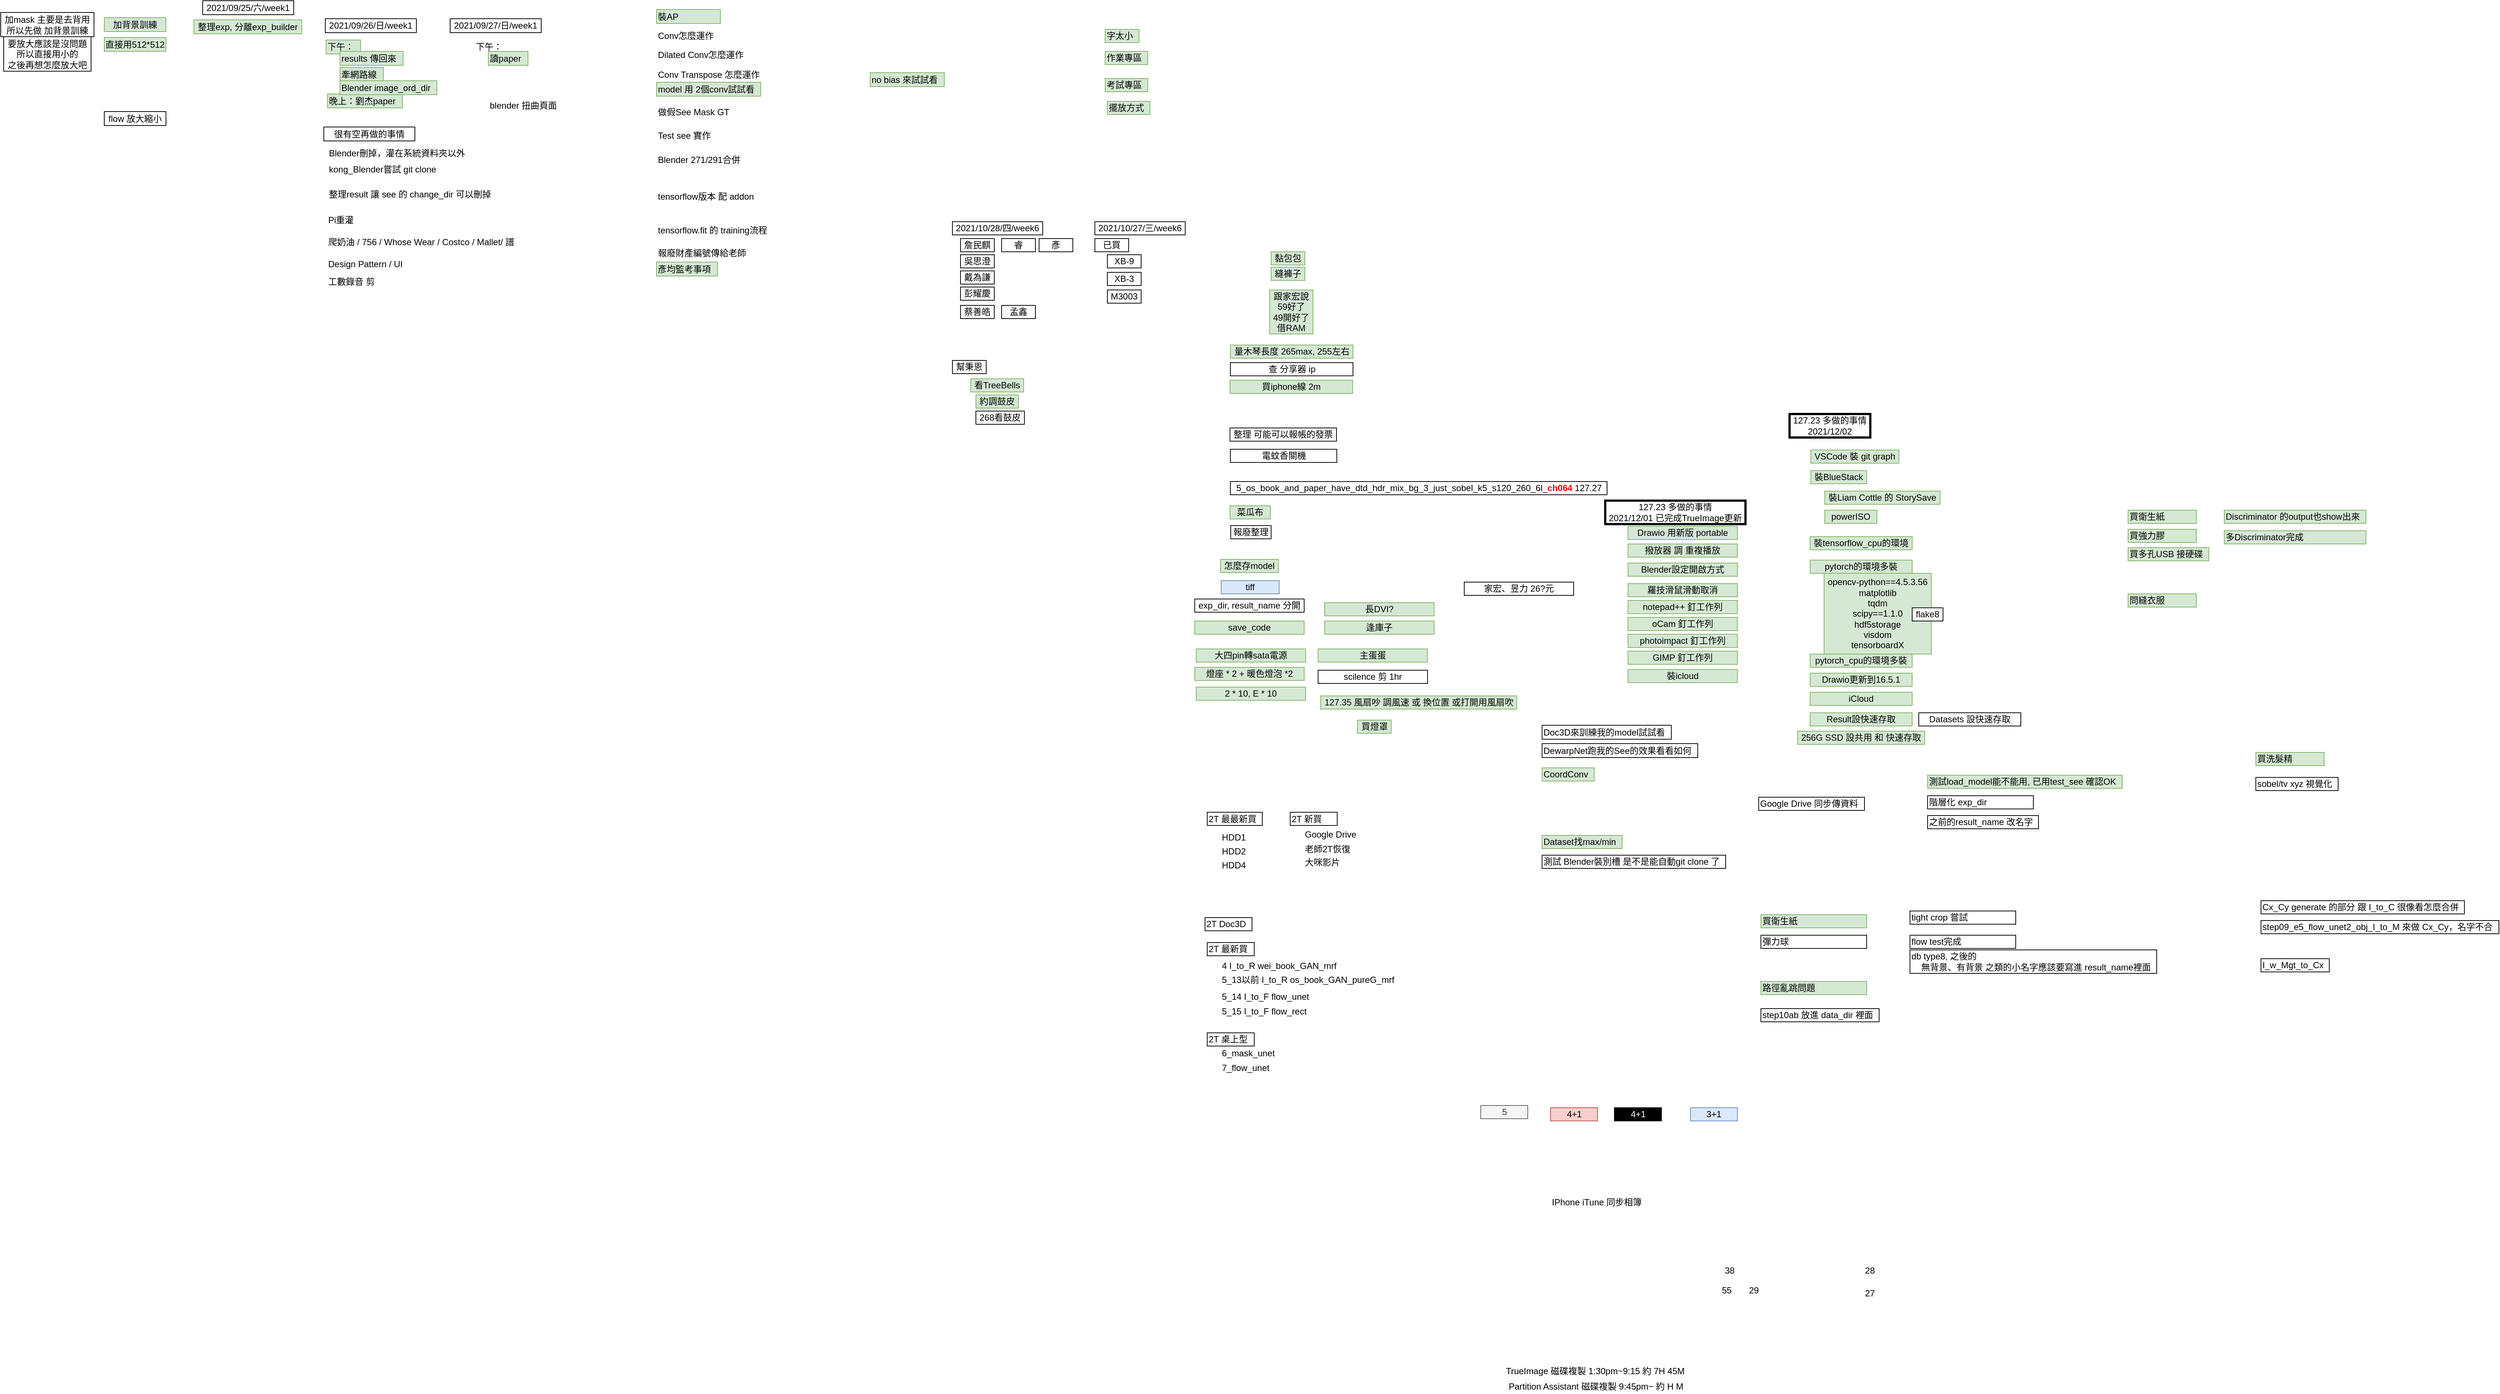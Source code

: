 <mxfile version="16.5.1" type="device"><diagram id="uDpxxkspIteosalT3DO5" name="第1頁"><mxGraphModel dx="981" dy="597" grid="0" gridSize="1" guides="1" tooltips="1" connect="1" arrows="1" fold="1" page="0" pageScale="1" pageWidth="827" pageHeight="1169" math="0" shadow="0"><root><mxCell id="0"/><mxCell id="1" parent="0"/><mxCell id="Za3MNvNCFRPRlyvjwcOU-1" value="flow 放大縮小" style="rounded=0;whiteSpace=wrap;html=1;" parent="1" vertex="1"><mxGeometry x="340" y="390" width="84" height="19" as="geometry"/></mxCell><mxCell id="Za3MNvNCFRPRlyvjwcOU-2" value="加背景訓練" style="rounded=0;whiteSpace=wrap;html=1;fillColor=#d5e8d4;strokeColor=#82b366;" parent="1" vertex="1"><mxGeometry x="340" y="262" width="84" height="19" as="geometry"/></mxCell><mxCell id="Za3MNvNCFRPRlyvjwcOU-3" value="直接用512*512" style="rounded=0;whiteSpace=wrap;html=1;fillColor=#d5e8d4;strokeColor=#82b366;" parent="1" vertex="1"><mxGeometry x="340" y="289" width="84" height="19" as="geometry"/></mxCell><mxCell id="Za3MNvNCFRPRlyvjwcOU-4" value="加mask 主要是去背用&lt;br&gt;所以先做 加背景訓練" style="rounded=0;whiteSpace=wrap;html=1;" parent="1" vertex="1"><mxGeometry x="199" y="255" width="127" height="33" as="geometry"/></mxCell><mxCell id="Za3MNvNCFRPRlyvjwcOU-5" value="要放大應該是沒問題&lt;br&gt;所以直接用小的&lt;br&gt;之後再想怎麼放大吧" style="rounded=0;whiteSpace=wrap;html=1;" parent="1" vertex="1"><mxGeometry x="203" y="288" width="119" height="47" as="geometry"/></mxCell><mxCell id="7-UM8-9DbwGqeUvCle2g-1" value="整理exp, 分離exp_builder" style="rounded=0;whiteSpace=wrap;html=1;fillColor=#d5e8d4;strokeColor=#82b366;" parent="1" vertex="1"><mxGeometry x="462" y="265" width="147" height="19" as="geometry"/></mxCell><mxCell id="YjZ_832kcg7ZtgB7gZkG-1" value="下午：" style="rounded=0;whiteSpace=wrap;html=1;align=left;strokeColor=#82b366;fillColor=#d5e8d4;" parent="1" vertex="1"><mxGeometry x="642" y="292.5" width="47" height="19" as="geometry"/></mxCell><mxCell id="YjZ_832kcg7ZtgB7gZkG-6" value="晚上：劉杰paper" style="rounded=0;whiteSpace=wrap;html=1;align=left;strokeColor=#82b366;fillColor=#d5e8d4;" parent="1" vertex="1"><mxGeometry x="644" y="366" width="102" height="19" as="geometry"/></mxCell><mxCell id="YjZ_832kcg7ZtgB7gZkG-8" value="2021/09/26/日/week1" style="rounded=0;whiteSpace=wrap;html=1;" parent="1" vertex="1"><mxGeometry x="641" y="263.5" width="124" height="19" as="geometry"/></mxCell><mxCell id="YjZ_832kcg7ZtgB7gZkG-10" value="2021/09/25/六/week1" style="rounded=0;whiteSpace=wrap;html=1;" parent="1" vertex="1"><mxGeometry x="474" y="239" width="124" height="19" as="geometry"/></mxCell><mxCell id="YjZ_832kcg7ZtgB7gZkG-12" value="results 傳回來" style="rounded=0;whiteSpace=wrap;html=1;align=left;strokeColor=#82b366;fillColor=#d5e8d4;" parent="1" vertex="1"><mxGeometry x="661" y="308" width="86" height="19" as="geometry"/></mxCell><mxCell id="YjZ_832kcg7ZtgB7gZkG-13" value="牽網路線" style="rounded=0;whiteSpace=wrap;html=1;align=left;strokeColor=#82b366;fillColor=#d5e8d4;" parent="1" vertex="1"><mxGeometry x="661" y="330" width="59" height="19" as="geometry"/></mxCell><mxCell id="YjZ_832kcg7ZtgB7gZkG-15" value="Blender image_ord_dir&lt;br&gt;" style="rounded=0;whiteSpace=wrap;html=1;align=left;strokeColor=#82b366;fillColor=#d5e8d4;" parent="1" vertex="1"><mxGeometry x="661" y="348" width="132" height="19" as="geometry"/></mxCell><mxCell id="8y5G4Q48BDgz61esXcCY-1" value="很有空再做的事情" style="rounded=0;whiteSpace=wrap;html=1;" parent="1" vertex="1"><mxGeometry x="639" y="411" width="124" height="19" as="geometry"/></mxCell><mxCell id="8y5G4Q48BDgz61esXcCY-2" value="Blender刪掉，灌在系統資料夾以外" style="rounded=0;whiteSpace=wrap;html=1;align=left;strokeColor=none;fillColor=none;" parent="1" vertex="1"><mxGeometry x="644" y="437" width="196" height="19" as="geometry"/></mxCell><mxCell id="8y5G4Q48BDgz61esXcCY-3" value="kong_Blender嘗試 git clone" style="rounded=0;whiteSpace=wrap;html=1;align=left;strokeColor=none;fillColor=none;" parent="1" vertex="1"><mxGeometry x="644" y="459" width="196" height="19" as="geometry"/></mxCell><mxCell id="8y5G4Q48BDgz61esXcCY-5" value="下午：" style="rounded=0;whiteSpace=wrap;html=1;align=left;strokeColor=none;fillColor=none;" parent="1" vertex="1"><mxGeometry x="844" y="292.5" width="47" height="19" as="geometry"/></mxCell><mxCell id="8y5G4Q48BDgz61esXcCY-7" value="2021/09/27/日/week1" style="rounded=0;whiteSpace=wrap;html=1;" parent="1" vertex="1"><mxGeometry x="811" y="263.5" width="124" height="19" as="geometry"/></mxCell><mxCell id="8y5G4Q48BDgz61esXcCY-8" value="讀paper" style="rounded=0;whiteSpace=wrap;html=1;align=left;strokeColor=#82b366;fillColor=#d5e8d4;" parent="1" vertex="1"><mxGeometry x="863" y="308" width="54" height="19" as="geometry"/></mxCell><mxCell id="hG3QWL95dXc5_kRR5VCE-1" value="整理result 讓 see 的 change_dir 可以刪掉" style="rounded=0;whiteSpace=wrap;html=1;align=left;strokeColor=none;fillColor=none;" parent="1" vertex="1"><mxGeometry x="644" y="493" width="232" height="19" as="geometry"/></mxCell><mxCell id="hG3QWL95dXc5_kRR5VCE-2" value="blender 扭曲頁面" style="rounded=0;whiteSpace=wrap;html=1;align=left;strokeColor=none;fillColor=none;" parent="1" vertex="1"><mxGeometry x="863" y="372" width="102" height="19" as="geometry"/></mxCell><mxCell id="-szhbY_fVIkYuJmN7N0B-1" value="model 用 2個conv試試看" style="rounded=0;whiteSpace=wrap;html=1;align=left;strokeColor=#82b366;fillColor=#d5e8d4;" parent="1" vertex="1"><mxGeometry x="1092" y="350" width="142" height="19" as="geometry"/></mxCell><mxCell id="-szhbY_fVIkYuJmN7N0B-2" value="Pi重灌" style="rounded=0;whiteSpace=wrap;html=1;align=left;strokeColor=none;fillColor=none;" parent="1" vertex="1"><mxGeometry x="643" y="528" width="46" height="19" as="geometry"/></mxCell><mxCell id="-szhbY_fVIkYuJmN7N0B-3" value="爬奶油 / 756 / Whose Wear / Costco / Mallet/ 譜" style="rounded=0;whiteSpace=wrap;html=1;align=left;strokeColor=none;fillColor=none;" parent="1" vertex="1"><mxGeometry x="643" y="558" width="264" height="19" as="geometry"/></mxCell><mxCell id="-szhbY_fVIkYuJmN7N0B-4" value="Design Pattern / UI&amp;nbsp;" style="rounded=0;whiteSpace=wrap;html=1;align=left;strokeColor=none;fillColor=none;" parent="1" vertex="1"><mxGeometry x="643" y="588" width="264" height="19" as="geometry"/></mxCell><mxCell id="-szhbY_fVIkYuJmN7N0B-5" value="工數錄音 剪" style="rounded=0;whiteSpace=wrap;html=1;align=left;strokeColor=none;fillColor=none;" parent="1" vertex="1"><mxGeometry x="643" y="612" width="264" height="19" as="geometry"/></mxCell><mxCell id="-szhbY_fVIkYuJmN7N0B-6" value="Conv怎麼運作" style="rounded=0;whiteSpace=wrap;html=1;align=left;strokeColor=none;fillColor=none;" parent="1" vertex="1"><mxGeometry x="1092" y="277" width="87" height="19" as="geometry"/></mxCell><mxCell id="-szhbY_fVIkYuJmN7N0B-7" value="Dilated Conv怎麼運作" style="rounded=0;whiteSpace=wrap;html=1;align=left;strokeColor=none;fillColor=none;" parent="1" vertex="1"><mxGeometry x="1092" y="303" width="128" height="19" as="geometry"/></mxCell><mxCell id="-szhbY_fVIkYuJmN7N0B-9" value="Conv Transpose 怎麼運作" style="rounded=0;whiteSpace=wrap;html=1;align=left;strokeColor=none;fillColor=none;" parent="1" vertex="1"><mxGeometry x="1092" y="330" width="150" height="19" as="geometry"/></mxCell><mxCell id="-szhbY_fVIkYuJmN7N0B-11" value="做假See Mask GT" style="rounded=0;whiteSpace=wrap;html=1;align=left;strokeColor=none;fillColor=none;" parent="1" vertex="1"><mxGeometry x="1092" y="381" width="108" height="19" as="geometry"/></mxCell><mxCell id="-szhbY_fVIkYuJmN7N0B-12" value="Test see 實作" style="rounded=0;whiteSpace=wrap;html=1;align=left;strokeColor=none;fillColor=none;" parent="1" vertex="1"><mxGeometry x="1092" y="413" width="83" height="19" as="geometry"/></mxCell><mxCell id="-szhbY_fVIkYuJmN7N0B-13" value="Blender 271/291合併" style="rounded=0;whiteSpace=wrap;html=1;align=left;strokeColor=none;fillColor=none;" parent="1" vertex="1"><mxGeometry x="1092" y="446" width="123" height="19" as="geometry"/></mxCell><mxCell id="-szhbY_fVIkYuJmN7N0B-14" value="tensorflow版本 配 addon" style="rounded=0;whiteSpace=wrap;html=1;align=left;strokeColor=none;fillColor=none;" parent="1" vertex="1"><mxGeometry x="1092" y="496" width="142" height="19" as="geometry"/></mxCell><mxCell id="-szhbY_fVIkYuJmN7N0B-16" value="tensorflow.fit 的 training流程" style="rounded=0;whiteSpace=wrap;html=1;align=left;strokeColor=none;fillColor=none;" parent="1" vertex="1"><mxGeometry x="1092" y="542" width="160" height="19" as="geometry"/></mxCell><mxCell id="-szhbY_fVIkYuJmN7N0B-18" value="報廢財產編號傳給老師" style="rounded=0;whiteSpace=wrap;html=1;align=left;strokeColor=none;fillColor=none;" parent="1" vertex="1"><mxGeometry x="1092" y="573" width="131" height="19" as="geometry"/></mxCell><mxCell id="-szhbY_fVIkYuJmN7N0B-19" value="彥均監考事項" style="rounded=0;whiteSpace=wrap;html=1;align=left;strokeColor=#82b366;fillColor=#d5e8d4;strokeWidth=1;" parent="1" vertex="1"><mxGeometry x="1092" y="595" width="83" height="19" as="geometry"/></mxCell><mxCell id="-szhbY_fVIkYuJmN7N0B-21" value="DewarpNet跑我的See的效果看看如何" style="rounded=0;whiteSpace=wrap;html=1;align=left;" parent="1" vertex="1"><mxGeometry x="2298" y="1251" width="212" height="19" as="geometry"/></mxCell><mxCell id="-szhbY_fVIkYuJmN7N0B-22" value="Doc3D來訓練我的model試試看" style="rounded=0;whiteSpace=wrap;html=1;align=left;" parent="1" vertex="1"><mxGeometry x="2298" y="1226" width="176" height="19" as="geometry"/></mxCell><mxCell id="-szhbY_fVIkYuJmN7N0B-23" value="no bias 來試試看" style="rounded=0;whiteSpace=wrap;html=1;align=left;strokeColor=#82b366;fillColor=#d5e8d4;" parent="1" vertex="1"><mxGeometry x="1383" y="337" width="101" height="19" as="geometry"/></mxCell><mxCell id="-szhbY_fVIkYuJmN7N0B-24" value="裝AP" style="rounded=0;whiteSpace=wrap;html=1;align=left;strokeColor=#82b366;fillColor=#d5e8d4;" parent="1" vertex="1"><mxGeometry x="1092" y="251" width="87" height="19" as="geometry"/></mxCell><mxCell id="-szhbY_fVIkYuJmN7N0B-25" value="字太小" style="rounded=0;whiteSpace=wrap;html=1;align=left;strokeColor=#82b366;fillColor=#d5e8d4;" parent="1" vertex="1"><mxGeometry x="1703" y="278" width="46" height="18" as="geometry"/></mxCell><mxCell id="-szhbY_fVIkYuJmN7N0B-26" value="作業專區&lt;br&gt;" style="rounded=0;whiteSpace=wrap;html=1;align=left;strokeColor=#82b366;fillColor=#d5e8d4;" parent="1" vertex="1"><mxGeometry x="1703" y="308" width="58" height="18" as="geometry"/></mxCell><mxCell id="-szhbY_fVIkYuJmN7N0B-27" value="考試專區" style="rounded=0;whiteSpace=wrap;html=1;align=left;strokeColor=#82b366;fillColor=#d5e8d4;" parent="1" vertex="1"><mxGeometry x="1703" y="345" width="58" height="18" as="geometry"/></mxCell><mxCell id="-szhbY_fVIkYuJmN7N0B-28" value="擺放方式" style="rounded=0;whiteSpace=wrap;html=1;align=left;strokeColor=#82b366;fillColor=#d5e8d4;" parent="1" vertex="1"><mxGeometry x="1706" y="376" width="58" height="18" as="geometry"/></mxCell><mxCell id="I0VZ1-hL09WGgIWcwjWX-1" value="吳思澄" style="rounded=0;whiteSpace=wrap;html=1;" parent="1" vertex="1"><mxGeometry x="1506" y="585" width="46" height="18" as="geometry"/></mxCell><mxCell id="I0VZ1-hL09WGgIWcwjWX-2" value="詹民麒" style="rounded=0;whiteSpace=wrap;html=1;" parent="1" vertex="1"><mxGeometry x="1506" y="563" width="46" height="18" as="geometry"/></mxCell><mxCell id="I0VZ1-hL09WGgIWcwjWX-3" value="戴為謙" style="rounded=0;whiteSpace=wrap;html=1;" parent="1" vertex="1"><mxGeometry x="1506" y="607" width="46" height="18" as="geometry"/></mxCell><mxCell id="I0VZ1-hL09WGgIWcwjWX-4" value="彭耀慶" style="rounded=0;whiteSpace=wrap;html=1;" parent="1" vertex="1"><mxGeometry x="1506" y="629" width="46" height="18" as="geometry"/></mxCell><mxCell id="I0VZ1-hL09WGgIWcwjWX-5" value="2021/10/28/四/week6" style="rounded=0;whiteSpace=wrap;html=1;" parent="1" vertex="1"><mxGeometry x="1495" y="540" width="123" height="18" as="geometry"/></mxCell><mxCell id="I0VZ1-hL09WGgIWcwjWX-6" value="2021/10/27/三/week6" style="rounded=0;whiteSpace=wrap;html=1;" parent="1" vertex="1"><mxGeometry x="1689" y="540" width="123" height="18" as="geometry"/></mxCell><mxCell id="I0VZ1-hL09WGgIWcwjWX-7" value="XB-9" style="rounded=0;whiteSpace=wrap;html=1;" parent="1" vertex="1"><mxGeometry x="1706" y="585" width="46" height="18" as="geometry"/></mxCell><mxCell id="I0VZ1-hL09WGgIWcwjWX-8" value="XB-3" style="rounded=0;whiteSpace=wrap;html=1;" parent="1" vertex="1"><mxGeometry x="1706" y="609" width="46" height="18" as="geometry"/></mxCell><mxCell id="I0VZ1-hL09WGgIWcwjWX-9" value="M3003" style="rounded=0;whiteSpace=wrap;html=1;" parent="1" vertex="1"><mxGeometry x="1706" y="633" width="46" height="18" as="geometry"/></mxCell><mxCell id="I0VZ1-hL09WGgIWcwjWX-10" value="已買" style="rounded=0;whiteSpace=wrap;html=1;" parent="1" vertex="1"><mxGeometry x="1689" y="563" width="46" height="18" as="geometry"/></mxCell><mxCell id="I0VZ1-hL09WGgIWcwjWX-11" value="看TreeBells" style="rounded=0;whiteSpace=wrap;html=1;fillColor=#d5e8d4;strokeColor=#82b366;" parent="1" vertex="1"><mxGeometry x="1520" y="754" width="72" height="18" as="geometry"/></mxCell><mxCell id="I0VZ1-hL09WGgIWcwjWX-12" value="約調鼓皮" style="rounded=0;whiteSpace=wrap;html=1;fillColor=#d5e8d4;strokeColor=#82b366;" parent="1" vertex="1"><mxGeometry x="1527" y="776" width="58" height="18" as="geometry"/></mxCell><mxCell id="I0VZ1-hL09WGgIWcwjWX-13" value="幫秉恩" style="rounded=0;whiteSpace=wrap;html=1;" parent="1" vertex="1"><mxGeometry x="1495" y="729" width="46" height="18" as="geometry"/></mxCell><mxCell id="fPGKfaNQE9V1lWTOlZ2O-1" value="黏包包" style="rounded=0;whiteSpace=wrap;html=1;fillColor=#d5e8d4;strokeColor=#82b366;" parent="1" vertex="1"><mxGeometry x="1929" y="581" width="46" height="18" as="geometry"/></mxCell><mxCell id="fPGKfaNQE9V1lWTOlZ2O-2" value="縫褲子" style="rounded=0;whiteSpace=wrap;html=1;fillColor=#d5e8d4;strokeColor=#82b366;" parent="1" vertex="1"><mxGeometry x="1929" y="602" width="46" height="18" as="geometry"/></mxCell><mxCell id="fPGKfaNQE9V1lWTOlZ2O-3" value="跟家宏說&lt;br&gt;59好了&lt;br&gt;49開好了&lt;br&gt;借RAM" style="rounded=0;whiteSpace=wrap;html=1;fillColor=#d5e8d4;strokeColor=#82b366;" parent="1" vertex="1"><mxGeometry x="1927" y="633" width="59" height="60" as="geometry"/></mxCell><mxCell id="fPGKfaNQE9V1lWTOlZ2O-4" value="量木琴長度 265max, 255左右" style="rounded=0;whiteSpace=wrap;html=1;fillColor=#d5e8d4;strokeColor=#82b366;" parent="1" vertex="1"><mxGeometry x="1873.5" y="708" width="167" height="18" as="geometry"/></mxCell><mxCell id="fPGKfaNQE9V1lWTOlZ2O-5" value="查 分享器 ip" style="rounded=0;whiteSpace=wrap;html=1;" parent="1" vertex="1"><mxGeometry x="1873.5" y="732" width="167" height="18" as="geometry"/></mxCell><mxCell id="fPGKfaNQE9V1lWTOlZ2O-6" value="買iphone線 2m" style="rounded=0;whiteSpace=wrap;html=1;fillColor=#d5e8d4;strokeColor=#82b366;" parent="1" vertex="1"><mxGeometry x="1873" y="756" width="167" height="18" as="geometry"/></mxCell><mxCell id="QEmrz3CY0vpgoNMgtdOE-1" value="5_os_book_and_paper_have_dtd_hdr_mix_bg_3_just_sobel_k5_s120_260_6l_&lt;b&gt;&lt;font color=&quot;#ff0000&quot;&gt;ch064&lt;/font&gt;&lt;/b&gt; 127.27" style="rounded=0;whiteSpace=wrap;html=1;" parent="1" vertex="1"><mxGeometry x="1873.5" y="894" width="513" height="18" as="geometry"/></mxCell><mxCell id="QEmrz3CY0vpgoNMgtdOE-2" value="整理 可能可以報帳的發票" style="rounded=0;whiteSpace=wrap;html=1;" parent="1" vertex="1"><mxGeometry x="1873" y="821" width="145" height="18" as="geometry"/></mxCell><mxCell id="QEmrz3CY0vpgoNMgtdOE-3" value="電蚊香關機" style="rounded=0;whiteSpace=wrap;html=1;" parent="1" vertex="1"><mxGeometry x="1873.5" y="850" width="145" height="18" as="geometry"/></mxCell><mxCell id="Bo6K6HLFb34cklaW_hLP-1" value="蔡善皓" style="rounded=0;whiteSpace=wrap;html=1;" parent="1" vertex="1"><mxGeometry x="1506" y="654" width="46" height="18" as="geometry"/></mxCell><mxCell id="_4C3WFZaETXj_j84obfW-1" value="睿" style="rounded=0;whiteSpace=wrap;html=1;" parent="1" vertex="1"><mxGeometry x="1562" y="563" width="46" height="18" as="geometry"/></mxCell><mxCell id="_4C3WFZaETXj_j84obfW-2" value="孟鑫" style="rounded=0;whiteSpace=wrap;html=1;" parent="1" vertex="1"><mxGeometry x="1562" y="654" width="46" height="18" as="geometry"/></mxCell><mxCell id="XqHQxLnustpTSt6_s6o5-1" value="彥" style="rounded=0;whiteSpace=wrap;html=1;" parent="1" vertex="1"><mxGeometry x="1613" y="563" width="46" height="18" as="geometry"/></mxCell><mxCell id="dCTGMyUfsefNcdr5QJaF-1" value="菜瓜布" style="rounded=0;whiteSpace=wrap;html=1;fillColor=#d5e8d4;strokeColor=#82b366;" parent="1" vertex="1"><mxGeometry x="1873" y="927" width="55" height="18" as="geometry"/></mxCell><mxCell id="dCTGMyUfsefNcdr5QJaF-2" value="報廢整理" style="rounded=0;whiteSpace=wrap;html=1;" parent="1" vertex="1"><mxGeometry x="1874" y="954" width="55" height="18" as="geometry"/></mxCell><mxCell id="vY2FCdi__bd9QW5V62NL-1" value="怎麼存model" style="rounded=0;whiteSpace=wrap;html=1;fillColor=#d5e8d4;strokeColor=#82b366;" parent="1" vertex="1"><mxGeometry x="1860" y="1000" width="79" height="18" as="geometry"/></mxCell><mxCell id="dOgCvy92DnJN87wMGasZ-1" value="tiff" style="rounded=0;whiteSpace=wrap;html=1;fillColor=#dae8fc;strokeColor=#6c8ebf;" parent="1" vertex="1"><mxGeometry x="1861" y="1029" width="79" height="18" as="geometry"/></mxCell><mxCell id="dOgCvy92DnJN87wMGasZ-3" value="exp_dir, result_name 分開" style="rounded=0;whiteSpace=wrap;html=1;" parent="1" vertex="1"><mxGeometry x="1825" y="1054" width="149" height="18" as="geometry"/></mxCell><mxCell id="iKpveveqbpTPSAL2ZMRT-1" value="save_code" style="rounded=0;whiteSpace=wrap;html=1;fillColor=#d5e8d4;strokeColor=#82b366;" parent="1" vertex="1"><mxGeometry x="1825" y="1084" width="149" height="18" as="geometry"/></mxCell><mxCell id="LdQAi6jqKxuk1QBLoYY1-1" value="逢庫子" style="rounded=0;whiteSpace=wrap;html=1;fillColor=#d5e8d4;strokeColor=#82b366;" parent="1" vertex="1"><mxGeometry x="2002" y="1084" width="149" height="18" as="geometry"/></mxCell><mxCell id="xPXvLTB6MifNpNU-22o_-1" value="長DVI?" style="rounded=0;whiteSpace=wrap;html=1;fillColor=#d5e8d4;strokeColor=#82b366;" parent="1" vertex="1"><mxGeometry x="2002" y="1059" width="149" height="18" as="geometry"/></mxCell><mxCell id="TrfbtWyXk30ZJxiYt_8p-2" value="大四pin轉sata電源" style="rounded=0;whiteSpace=wrap;html=1;fillColor=#d5e8d4;strokeColor=#82b366;" parent="1" vertex="1"><mxGeometry x="1827" y="1122" width="149" height="18" as="geometry"/></mxCell><mxCell id="q8HTu3Boev2juC1MxxVq-1" value="燈座 * 2 + 暖色燈泡 *2" style="rounded=0;whiteSpace=wrap;html=1;fillColor=#d5e8d4;strokeColor=#82b366;" parent="1" vertex="1"><mxGeometry x="1825" y="1147" width="149" height="18" as="geometry"/></mxCell><mxCell id="q8HTu3Boev2juC1MxxVq-2" value="2 * 10, E * 10" style="rounded=0;whiteSpace=wrap;html=1;fillColor=#d5e8d4;strokeColor=#82b366;" parent="1" vertex="1"><mxGeometry x="1827" y="1174" width="149" height="18" as="geometry"/></mxCell><mxCell id="tsexRQnn-749T9InPbCh-2" value="主蛋蛋" style="rounded=0;whiteSpace=wrap;html=1;fillColor=#d5e8d4;strokeColor=#82b366;" parent="1" vertex="1"><mxGeometry x="1993" y="1122" width="149" height="18" as="geometry"/></mxCell><mxCell id="tsexRQnn-749T9InPbCh-4" value="scilence 剪 1hr" style="rounded=0;whiteSpace=wrap;html=1;" parent="1" vertex="1"><mxGeometry x="1993" y="1151" width="149" height="18" as="geometry"/></mxCell><mxCell id="tsexRQnn-749T9InPbCh-5" value="家宏、昱力 26?元" style="rounded=0;whiteSpace=wrap;html=1;" parent="1" vertex="1"><mxGeometry x="2192" y="1031" width="149" height="18" as="geometry"/></mxCell><mxCell id="tsexRQnn-749T9InPbCh-6" value="127.23 多做的事情 &lt;br&gt;2021/12/01 已完成TrueImage更新" style="rounded=0;whiteSpace=wrap;html=1;strokeWidth=3;" parent="1" vertex="1"><mxGeometry x="2384" y="920" width="191" height="32" as="geometry"/></mxCell><mxCell id="tsexRQnn-749T9InPbCh-7" value="Drawio 用新版 portable" style="rounded=0;whiteSpace=wrap;html=1;fillColor=#d5e8d4;strokeColor=#82b366;" parent="1" vertex="1"><mxGeometry x="2415" y="955" width="149" height="18" as="geometry"/></mxCell><mxCell id="ZOMazHKIba1eb9m_Hxli-1" value="127.35 風扇吵 調風速 或 換位置 或打開用風扇吹" style="rounded=0;whiteSpace=wrap;html=1;fillColor=#d5e8d4;strokeColor=#82b366;" parent="1" vertex="1"><mxGeometry x="1996.5" y="1186" width="267" height="18" as="geometry"/></mxCell><mxCell id="ZOMazHKIba1eb9m_Hxli-2" value="買燈罩" style="rounded=0;whiteSpace=wrap;html=1;fillColor=#d5e8d4;strokeColor=#82b366;" parent="1" vertex="1"><mxGeometry x="2046.5" y="1219" width="46" height="18" as="geometry"/></mxCell><mxCell id="ZOMazHKIba1eb9m_Hxli-3" value="撥放器 調 重複播放" style="rounded=0;whiteSpace=wrap;html=1;fillColor=#d5e8d4;strokeColor=#82b366;" parent="1" vertex="1"><mxGeometry x="2415" y="979" width="149" height="18" as="geometry"/></mxCell><mxCell id="ZOMazHKIba1eb9m_Hxli-4" value="2T Doc3D" style="rounded=0;whiteSpace=wrap;html=1;align=left;" parent="1" vertex="1"><mxGeometry x="1839" y="1488" width="64" height="18" as="geometry"/></mxCell><mxCell id="ZOMazHKIba1eb9m_Hxli-5" value="2T 新買" style="rounded=0;whiteSpace=wrap;html=1;align=left;" parent="1" vertex="1"><mxGeometry x="1955" y="1344.5" width="64" height="18" as="geometry"/></mxCell><mxCell id="ZOMazHKIba1eb9m_Hxli-6" value="2T 最新買" style="rounded=0;whiteSpace=wrap;html=1;align=left;" parent="1" vertex="1"><mxGeometry x="1842" y="1522" width="64" height="18" as="geometry"/></mxCell><mxCell id="ZOMazHKIba1eb9m_Hxli-7" value="2T 最最新買" style="rounded=0;whiteSpace=wrap;html=1;align=left;" parent="1" vertex="1"><mxGeometry x="1842" y="1344.5" width="75" height="18" as="geometry"/></mxCell><mxCell id="ZOMazHKIba1eb9m_Hxli-8" value="5" style="rounded=0;whiteSpace=wrap;html=1;fillColor=#f5f5f5;strokeColor=#666666;fontColor=#333333;" parent="1" vertex="1"><mxGeometry x="2214.5" y="1744" width="64" height="18" as="geometry"/></mxCell><mxCell id="ZOMazHKIba1eb9m_Hxli-9" value="4+1" style="rounded=0;whiteSpace=wrap;html=1;fillColor=#f8cecc;strokeColor=#b85450;" parent="1" vertex="1"><mxGeometry x="2309.5" y="1747" width="64" height="18" as="geometry"/></mxCell><mxCell id="ZOMazHKIba1eb9m_Hxli-10" value="4+1" style="rounded=0;whiteSpace=wrap;html=1;fillColor=#000000;fontColor=#FFFFFF;" parent="1" vertex="1"><mxGeometry x="2396.5" y="1747" width="64" height="18" as="geometry"/></mxCell><mxCell id="ZOMazHKIba1eb9m_Hxli-11" value="3+1" style="rounded=0;whiteSpace=wrap;html=1;fillColor=#dae8fc;strokeColor=#6c8ebf;" parent="1" vertex="1"><mxGeometry x="2500" y="1747" width="64" height="18" as="geometry"/></mxCell><mxCell id="ZOMazHKIba1eb9m_Hxli-12" value="Blender設定開啟方式" style="rounded=0;whiteSpace=wrap;html=1;fillColor=#d5e8d4;strokeColor=#82b366;" parent="1" vertex="1"><mxGeometry x="2415" y="1005" width="149" height="18" as="geometry"/></mxCell><mxCell id="ZOMazHKIba1eb9m_Hxli-13" value="CoordConv" style="rounded=0;whiteSpace=wrap;html=1;align=left;fillColor=#d5e8d4;strokeColor=#82b366;" parent="1" vertex="1"><mxGeometry x="2298" y="1284" width="71" height="18" as="geometry"/></mxCell><mxCell id="ZOMazHKIba1eb9m_Hxli-14" value="Dataset找max/min" style="rounded=0;whiteSpace=wrap;html=1;align=left;fillColor=#d5e8d4;strokeColor=#82b366;" parent="1" vertex="1"><mxGeometry x="2298" y="1376" width="109" height="18" as="geometry"/></mxCell><mxCell id="ZOMazHKIba1eb9m_Hxli-15" value="測試load_model能不能用, 已用test_see 確認OK" style="rounded=0;whiteSpace=wrap;html=1;align=left;fillColor=#d5e8d4;strokeColor=#82b366;" parent="1" vertex="1"><mxGeometry x="2823" y="1294" width="265" height="18" as="geometry"/></mxCell><mxCell id="ZOMazHKIba1eb9m_Hxli-16" value="羅技滑鼠滑動取消" style="rounded=0;whiteSpace=wrap;html=1;fillColor=#d5e8d4;strokeColor=#82b366;" parent="1" vertex="1"><mxGeometry x="2415" y="1033" width="149" height="18" as="geometry"/></mxCell><mxCell id="ZOMazHKIba1eb9m_Hxli-17" value="測試 Blender裝別槽 是不是能自動git clone 了" style="rounded=0;whiteSpace=wrap;html=1;align=left;" parent="1" vertex="1"><mxGeometry x="2298" y="1403" width="250" height="18" as="geometry"/></mxCell><mxCell id="P21vKFEXy4GCOygFM2_O-2" value="Google Drive 同步傳資料" style="rounded=0;whiteSpace=wrap;html=1;align=left;" parent="1" vertex="1"><mxGeometry x="2593" y="1324" width="144" height="18" as="geometry"/></mxCell><mxCell id="YPRyxhlkr8Fl0pIq3DKo-1" value="買衛生紙" style="rounded=0;whiteSpace=wrap;html=1;align=left;fillColor=#d5e8d4;strokeColor=#82b366;" parent="1" vertex="1"><mxGeometry x="2596" y="1484" width="144" height="18" as="geometry"/></mxCell><mxCell id="YPRyxhlkr8Fl0pIq3DKo-2" value="彈力球" style="rounded=0;whiteSpace=wrap;html=1;align=left;" parent="1" vertex="1"><mxGeometry x="2596" y="1512" width="144" height="18" as="geometry"/></mxCell><mxCell id="YPRyxhlkr8Fl0pIq3DKo-3" value="notepad++ 釘工作列" style="rounded=0;whiteSpace=wrap;html=1;fillColor=#d5e8d4;strokeColor=#82b366;" parent="1" vertex="1"><mxGeometry x="2415" y="1056" width="149" height="18" as="geometry"/></mxCell><mxCell id="nXalmpZR4IJy-ZRCc58d-1" value="之前的result_name 改名字" style="rounded=0;whiteSpace=wrap;html=1;align=left;" parent="1" vertex="1"><mxGeometry x="2823" y="1349" width="151" height="18" as="geometry"/></mxCell><mxCell id="X45Si22F4h7ubMZwu2Ni-1" value="階層化 exp_dir&lt;br&gt;" style="rounded=0;whiteSpace=wrap;html=1;align=left;" parent="1" vertex="1"><mxGeometry x="2823" y="1322" width="144" height="18" as="geometry"/></mxCell><mxCell id="_W-9As8I0lEV-FE6-Aoj-1" value="路徑亂跳問題" style="rounded=0;whiteSpace=wrap;html=1;align=left;fillColor=#d5e8d4;strokeColor=#82b366;" parent="1" vertex="1"><mxGeometry x="2596" y="1575" width="144" height="18" as="geometry"/></mxCell><mxCell id="_W-9As8I0lEV-FE6-Aoj-2" value="tight crop 嘗試" style="rounded=0;whiteSpace=wrap;html=1;align=left;" parent="1" vertex="1"><mxGeometry x="2799" y="1479" width="144" height="18" as="geometry"/></mxCell><mxCell id="_W-9As8I0lEV-FE6-Aoj-4" value="oCam 釘工作列" style="rounded=0;whiteSpace=wrap;html=1;fillColor=#d5e8d4;strokeColor=#82b366;" parent="1" vertex="1"><mxGeometry x="2415" y="1079" width="149" height="18" as="geometry"/></mxCell><mxCell id="Yq04dcfdnYtgHwR9Y06N-1" value="裝icloud" style="rounded=0;whiteSpace=wrap;html=1;fillColor=#d5e8d4;strokeColor=#82b366;" parent="1" vertex="1"><mxGeometry x="2415" y="1150" width="149" height="18" as="geometry"/></mxCell><mxCell id="Yq04dcfdnYtgHwR9Y06N-2" value="step10ab 放進 data_dir 裡面" style="rounded=0;whiteSpace=wrap;html=1;align=left;" parent="1" vertex="1"><mxGeometry x="2596" y="1612" width="161" height="18" as="geometry"/></mxCell><mxCell id="iDIA7wdNrOSiyL6qgXYf-1" value="photoimpact 釘工作列" style="rounded=0;whiteSpace=wrap;html=1;fillColor=#d5e8d4;strokeColor=#82b366;" parent="1" vertex="1"><mxGeometry x="2415" y="1102" width="149" height="18" as="geometry"/></mxCell><mxCell id="iDIA7wdNrOSiyL6qgXYf-4" value="GIMP 釘工作列" style="rounded=0;whiteSpace=wrap;html=1;fillColor=#d5e8d4;strokeColor=#82b366;" parent="1" vertex="1"><mxGeometry x="2415" y="1125" width="149" height="18" as="geometry"/></mxCell><mxCell id="JPzAO--BctgZX8p-9VZ--1" value="127.23 多做的事情 &lt;br&gt;2021/12/02" style="rounded=0;whiteSpace=wrap;html=1;strokeWidth=3;" parent="1" vertex="1"><mxGeometry x="2635" y="802" width="110" height="32" as="geometry"/></mxCell><mxCell id="JPzAO--BctgZX8p-9VZ--2" value="VSCode 裝 git graph" style="rounded=0;whiteSpace=wrap;html=1;fillColor=#d5e8d4;strokeColor=#82b366;" parent="1" vertex="1"><mxGeometry x="2664" y="851" width="120" height="18" as="geometry"/></mxCell><mxCell id="JPzAO--BctgZX8p-9VZ--4" value="5_14 I_to_F flow_unet" style="rounded=0;whiteSpace=wrap;html=1;align=left;strokeColor=none;" parent="1" vertex="1"><mxGeometry x="1860" y="1587" width="125" height="18" as="geometry"/></mxCell><mxCell id="JPzAO--BctgZX8p-9VZ--8" value="5_15 I_to_F flow_rect" style="rounded=0;whiteSpace=wrap;html=1;align=left;strokeColor=none;" parent="1" vertex="1"><mxGeometry x="1860" y="1607" width="123" height="18" as="geometry"/></mxCell><mxCell id="JPzAO--BctgZX8p-9VZ--9" value="2T 桌上型" style="rounded=0;whiteSpace=wrap;html=1;align=left;" parent="1" vertex="1"><mxGeometry x="1842" y="1645" width="64" height="18" as="geometry"/></mxCell><mxCell id="JPzAO--BctgZX8p-9VZ--10" value="Google Drive" style="rounded=0;whiteSpace=wrap;html=1;align=left;strokeColor=none;" parent="1" vertex="1"><mxGeometry x="1973" y="1365.5" width="95" height="18" as="geometry"/></mxCell><mxCell id="JPzAO--BctgZX8p-9VZ--11" value="老師2T恢復" style="rounded=0;whiteSpace=wrap;html=1;align=left;strokeColor=none;" parent="1" vertex="1"><mxGeometry x="1973" y="1385.5" width="72" height="18" as="geometry"/></mxCell><mxCell id="XSdLHiw3FpTh_LGMu43t-1" value="大咪影片" style="rounded=0;whiteSpace=wrap;html=1;align=left;strokeColor=none;" parent="1" vertex="1"><mxGeometry x="1973" y="1403.5" width="72" height="18" as="geometry"/></mxCell><mxCell id="XSdLHiw3FpTh_LGMu43t-3" value="6_mask_unet" style="rounded=0;whiteSpace=wrap;html=1;align=left;strokeColor=none;" parent="1" vertex="1"><mxGeometry x="1860" y="1664" width="82" height="18" as="geometry"/></mxCell><mxCell id="XSdLHiw3FpTh_LGMu43t-4" value="7_flow_unet" style="rounded=0;whiteSpace=wrap;html=1;align=left;strokeColor=none;" parent="1" vertex="1"><mxGeometry x="1860" y="1684" width="82" height="18" as="geometry"/></mxCell><mxCell id="XSdLHiw3FpTh_LGMu43t-6" value="5_13以前 I_to_R os_book_GAN_pureG_mrf" style="rounded=0;whiteSpace=wrap;html=1;align=left;strokeColor=none;" parent="1" vertex="1"><mxGeometry x="1860" y="1566" width="268" height="14" as="geometry"/></mxCell><mxCell id="XSdLHiw3FpTh_LGMu43t-7" value="4 I_to_R wei_book_GAN_mrf" style="rounded=0;whiteSpace=wrap;html=1;align=left;strokeColor=none;" parent="1" vertex="1"><mxGeometry x="1860" y="1547" width="160" height="14" as="geometry"/></mxCell><mxCell id="ta3zI0TV3MXd8lE0p0KO-1" value="HDD1" style="rounded=0;whiteSpace=wrap;html=1;align=left;strokeColor=none;" parent="1" vertex="1"><mxGeometry x="1860" y="1369.5" width="43" height="18" as="geometry"/></mxCell><mxCell id="ta3zI0TV3MXd8lE0p0KO-2" value="HDD2" style="rounded=0;whiteSpace=wrap;html=1;align=left;strokeColor=none;" parent="1" vertex="1"><mxGeometry x="1860" y="1388.5" width="43" height="18" as="geometry"/></mxCell><mxCell id="ta3zI0TV3MXd8lE0p0KO-3" value="HDD4" style="rounded=0;whiteSpace=wrap;html=1;align=left;strokeColor=none;" parent="1" vertex="1"><mxGeometry x="1860" y="1407.5" width="43" height="18" as="geometry"/></mxCell><mxCell id="AeDCRmdVvtbI-XYKuz3d-1" value="flow test完成" style="rounded=0;whiteSpace=wrap;html=1;align=left;" parent="1" vertex="1"><mxGeometry x="2799" y="1512" width="144" height="18" as="geometry"/></mxCell><mxCell id="AeDCRmdVvtbI-XYKuz3d-2" value="db type8, 之後的 &lt;br&gt;&amp;nbsp; &amp;nbsp; 無背景、有背景 之類的小名字應該要寫進 result_name裡面" style="rounded=0;whiteSpace=wrap;html=1;align=left;" parent="1" vertex="1"><mxGeometry x="2799" y="1532" width="336" height="32" as="geometry"/></mxCell><mxCell id="Z4BhpZLZHYQpwJtuVX-S-1" value="268看鼓皮" style="rounded=0;whiteSpace=wrap;html=1;" parent="1" vertex="1"><mxGeometry x="1527" y="798" width="66" height="18" as="geometry"/></mxCell><mxCell id="4qmeb_2Z70wqbXp3AWYl-1" value="Cx_Cy generate 的部分 跟 I_to_C 很像看怎麼合併" style="rounded=0;whiteSpace=wrap;html=1;align=left;" parent="1" vertex="1"><mxGeometry x="3277" y="1465" width="277" height="18" as="geometry"/></mxCell><mxCell id="4qmeb_2Z70wqbXp3AWYl-2" value="step09_e5_flow_unet2_obj_I_to_M 來做 Cx_Cy，名字不合" style="rounded=0;whiteSpace=wrap;align=left;" parent="1" vertex="1"><mxGeometry x="3277" y="1492" width="324" height="18" as="geometry"/></mxCell><mxCell id="4qmeb_2Z70wqbXp3AWYl-3" value="I_w_Mgt_to_Cx" style="rounded=0;whiteSpace=wrap;align=left;" parent="1" vertex="1"><mxGeometry x="3277" y="1544" width="93" height="18" as="geometry"/></mxCell><mxCell id="jqbhAP_PWROM3XdF8WBr-1" value="買洗髮精" style="rounded=0;whiteSpace=wrap;align=left;fillColor=#d5e8d4;strokeColor=#82b366;" parent="1" vertex="1"><mxGeometry x="3270" y="1263" width="93" height="18" as="geometry"/></mxCell><mxCell id="jqbhAP_PWROM3XdF8WBr-2" value="sobel/tv xyz 視覺化" style="rounded=0;whiteSpace=wrap;align=left;" parent="1" vertex="1"><mxGeometry x="3270" y="1297" width="112" height="18" as="geometry"/></mxCell><mxCell id="g27VMhXFXvXFWgdTyH8S-1" value="裝BlueStack" style="rounded=0;whiteSpace=wrap;html=1;fillColor=#d5e8d4;strokeColor=#82b366;" parent="1" vertex="1"><mxGeometry x="2664" y="879" width="76" height="18" as="geometry"/></mxCell><UserObject label="裝Liam Cottle 的 StorySave" link="https://storysave.en.softonic.com/android/download" id="g27VMhXFXvXFWgdTyH8S-2"><mxCell style="rounded=0;whiteSpace=wrap;html=1;fillColor=#d5e8d4;strokeColor=#82b366;" parent="1" vertex="1"><mxGeometry x="2683" y="907" width="157" height="18" as="geometry"/></mxCell></UserObject><mxCell id="8Ro4mtxsC54RwHIMcQKu-1" value="powerISO" style="rounded=0;whiteSpace=wrap;html=1;fillColor=#d5e8d4;strokeColor=#82b366;" parent="1" vertex="1"><mxGeometry x="2683" y="933" width="71" height="18" as="geometry"/></mxCell><mxCell id="rcFzllDe9HYSJo7e92If-1" value="買衛生紙" style="rounded=0;whiteSpace=wrap;align=left;fillColor=#d5e8d4;strokeColor=#82b366;" parent="1" vertex="1"><mxGeometry x="3096" y="933" width="93" height="18" as="geometry"/></mxCell><mxCell id="rcFzllDe9HYSJo7e92If-2" value="買強力膠" style="rounded=0;whiteSpace=wrap;align=left;fillColor=#d5e8d4;strokeColor=#82b366;" parent="1" vertex="1"><mxGeometry x="3096" y="959" width="93" height="18" as="geometry"/></mxCell><mxCell id="rcFzllDe9HYSJo7e92If-3" value="問縫衣服" style="rounded=0;whiteSpace=wrap;align=left;fillColor=#d5e8d4;strokeColor=#82b366;" parent="1" vertex="1"><mxGeometry x="3096" y="1047" width="93" height="18" as="geometry"/></mxCell><mxCell id="rcFzllDe9HYSJo7e92If-5" value="Discriminator 的output也show出來" style="rounded=0;whiteSpace=wrap;align=left;fillColor=#d5e8d4;strokeColor=#82b366;" parent="1" vertex="1"><mxGeometry x="3227" y="933" width="193" height="18" as="geometry"/></mxCell><mxCell id="rcFzllDe9HYSJo7e92If-6" value="買多孔USB 接硬碟" style="rounded=0;whiteSpace=wrap;align=left;fillColor=#d5e8d4;strokeColor=#82b366;" parent="1" vertex="1"><mxGeometry x="3096" y="984" width="110" height="18" as="geometry"/></mxCell><mxCell id="rcFzllDe9HYSJo7e92If-7" value="多Discriminator完成" style="rounded=0;whiteSpace=wrap;align=left;fillColor=#d5e8d4;strokeColor=#82b366;" parent="1" vertex="1"><mxGeometry x="3227" y="961" width="193" height="18" as="geometry"/></mxCell><mxCell id="S-IDT-ZNzSTmxHIvd9BP-1" value="裝tensorflow_cpu的環境" style="rounded=0;whiteSpace=wrap;html=1;fillColor=#d5e8d4;strokeColor=#82b366;" parent="1" vertex="1"><mxGeometry x="2663" y="969" width="139" height="18" as="geometry"/></mxCell><mxCell id="iTlK5N6RGmzFmJ63foIl-1" value="pytorch的環境多裝" style="rounded=0;whiteSpace=wrap;html=1;fillColor=#d5e8d4;strokeColor=#82b366;" parent="1" vertex="1"><mxGeometry x="2663" y="1001" width="139" height="18" as="geometry"/></mxCell><mxCell id="iTlK5N6RGmzFmJ63foIl-2" value="opencv-python==4.5.3.56&lt;br&gt;matplotlib&lt;br&gt;tqdm&lt;br&gt;scipy==1.1.0&lt;br&gt;hdf5storage&lt;br&gt;visdom&lt;br&gt;tensorboardX" style="rounded=0;whiteSpace=wrap;html=1;fillColor=#d5e8d4;strokeColor=#82b366;" parent="1" vertex="1"><mxGeometry x="2682" y="1019" width="146" height="110" as="geometry"/></mxCell><mxCell id="YY055Cpk9Wh67Mx9V5My-1" value="Drawio更新到16.5.1" style="rounded=0;whiteSpace=wrap;html=1;fillColor=#d5e8d4;strokeColor=#82b366;" parent="1" vertex="1"><mxGeometry x="2663" y="1155" width="139" height="18" as="geometry"/></mxCell><mxCell id="YY055Cpk9Wh67Mx9V5My-2" value="pytorch_cpu的環境多裝" style="rounded=0;whiteSpace=wrap;html=1;fillColor=#d5e8d4;strokeColor=#82b366;" parent="1" vertex="1"><mxGeometry x="2663" y="1129" width="139" height="18" as="geometry"/></mxCell><mxCell id="kz9Bkfy2SjpseQzWlfDu-1" value="iCloud" style="rounded=0;whiteSpace=wrap;html=1;fillColor=#d5e8d4;strokeColor=#82b366;" parent="1" vertex="1"><mxGeometry x="2663" y="1181" width="139" height="18" as="geometry"/></mxCell><mxCell id="hsShGcbCBJQR1r9mPFTY-1" value="Result設快速存取" style="rounded=0;whiteSpace=wrap;html=1;fillColor=#d5e8d4;strokeColor=#82b366;" parent="1" vertex="1"><mxGeometry x="2663" y="1209" width="139" height="18" as="geometry"/></mxCell><mxCell id="D7hjK5Dl2lJR1STxjFtD-1" value="256G SSD 設共用 和 快速存取" style="rounded=0;whiteSpace=wrap;html=1;fillColor=#d5e8d4;strokeColor=#82b366;" parent="1" vertex="1"><mxGeometry x="2646" y="1234" width="173" height="18" as="geometry"/></mxCell><mxCell id="B7yORArDewVEOGhaeN1--1" value="flake8" style="rounded=0;whiteSpace=wrap;html=1;" parent="1" vertex="1"><mxGeometry x="2802" y="1066" width="42" height="18" as="geometry"/></mxCell><mxCell id="WleK1U6SB--tt3m66ZGt-1" value="Datasets 設快速存取" style="rounded=0;whiteSpace=wrap;html=1;" parent="1" vertex="1"><mxGeometry x="2811" y="1209" width="139" height="18" as="geometry"/></mxCell><mxCell id="L0-eSVA1onjhjkmssKkx-2" value="38" style="text;html=1;strokeColor=none;fillColor=none;align=center;verticalAlign=middle;whiteSpace=wrap;rounded=0;" parent="1" vertex="1"><mxGeometry x="2542" y="1960" width="23" height="18" as="geometry"/></mxCell><mxCell id="L0-eSVA1onjhjkmssKkx-3" value="27" style="text;html=1;strokeColor=none;fillColor=none;align=center;verticalAlign=middle;whiteSpace=wrap;rounded=0;" parent="1" vertex="1"><mxGeometry x="2733" y="1991" width="23" height="18" as="geometry"/></mxCell><mxCell id="L0-eSVA1onjhjkmssKkx-4" value="28" style="text;html=1;strokeColor=none;fillColor=none;align=center;verticalAlign=middle;whiteSpace=wrap;rounded=0;" parent="1" vertex="1"><mxGeometry x="2733" y="1960" width="23" height="18" as="geometry"/></mxCell><mxCell id="L0-eSVA1onjhjkmssKkx-5" value="29" style="text;html=1;strokeColor=none;fillColor=none;align=center;verticalAlign=middle;whiteSpace=wrap;rounded=0;" parent="1" vertex="1"><mxGeometry x="2575" y="1987" width="23" height="18" as="geometry"/></mxCell><mxCell id="L0-eSVA1onjhjkmssKkx-6" value="55" style="text;html=1;strokeColor=none;fillColor=none;align=center;verticalAlign=middle;whiteSpace=wrap;rounded=0;" parent="1" vertex="1"><mxGeometry x="2538" y="1987" width="23" height="18" as="geometry"/></mxCell><mxCell id="93Oe4pM5W1GZ8xIBr_y9-1" value="IPhone iTune 同步相簿" style="text;html=1;strokeColor=none;fillColor=none;align=center;verticalAlign=middle;whiteSpace=wrap;rounded=0;" parent="1" vertex="1"><mxGeometry x="2306" y="1867" width="133" height="18" as="geometry"/></mxCell><mxCell id="uNlebfxW5UBJTdVFVc30-1" value="TrueImage 磁碟複製 1:30pm~9:15 約 7H 45M" style="text;html=1;strokeColor=none;fillColor=none;align=center;verticalAlign=middle;whiteSpace=wrap;rounded=0;" vertex="1" parent="1"><mxGeometry x="2244" y="2097" width="253" height="18" as="geometry"/></mxCell><mxCell id="uNlebfxW5UBJTdVFVc30-2" value="Partition Assistant 磁碟複製 9:45pm~ 約 H M" style="text;html=1;strokeColor=none;fillColor=none;align=center;verticalAlign=middle;whiteSpace=wrap;rounded=0;" vertex="1" parent="1"><mxGeometry x="2226" y="2118" width="291" height="18" as="geometry"/></mxCell></root></mxGraphModel></diagram></mxfile>